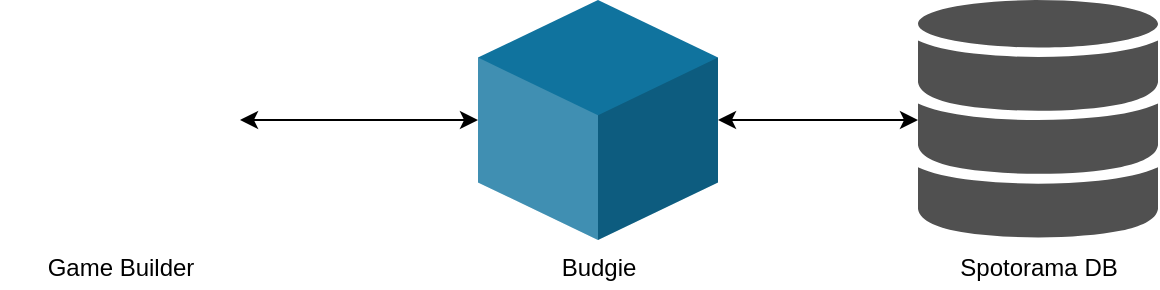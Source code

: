 <mxfile version="13.9.7" type="github">
  <diagram id="JN9SQGumUfse3FGNZzMo" name="Page-1">
    <mxGraphModel dx="1348" dy="663" grid="1" gridSize="10" guides="1" tooltips="1" connect="1" arrows="1" fold="1" page="1" pageScale="1" pageWidth="827" pageHeight="1169" math="0" shadow="0">
      <root>
        <mxCell id="0" />
        <mxCell id="1" parent="0" />
        <mxCell id="XRyb0xycZNulAZf5XCpH-7" value="" style="group" vertex="1" connectable="0" parent="1">
          <mxGeometry x="41" y="40" width="187" height="144" as="geometry" />
        </mxCell>
        <mxCell id="XRyb0xycZNulAZf5XCpH-4" value="Game Builder" style="shape=image;html=1;verticalAlign=top;verticalLabelPosition=bottom;labelBackgroundColor=#ffffff;imageAspect=0;aspect=fixed;image=https://cdn2.iconfinder.com/data/icons/circle-icons-1/64/browser-128.png" vertex="1" parent="XRyb0xycZNulAZf5XCpH-7">
          <mxGeometry width="120" height="120" as="geometry" />
        </mxCell>
        <mxCell id="XRyb0xycZNulAZf5XCpH-27" value="" style="endArrow=classic;startArrow=classic;html=1;entryX=0;entryY=0;entryDx=0;entryDy=60;entryPerimeter=0;" edge="1" parent="XRyb0xycZNulAZf5XCpH-7" target="XRyb0xycZNulAZf5XCpH-17">
          <mxGeometry width="50" height="50" relative="1" as="geometry">
            <mxPoint x="120" y="60" as="sourcePoint" />
            <mxPoint x="170" y="10" as="targetPoint" />
          </mxGeometry>
        </mxCell>
        <mxCell id="XRyb0xycZNulAZf5XCpH-17" value="Budgie" style="verticalLabelPosition=bottom;verticalAlign=top;html=1;shape=mxgraph.infographic.shadedCube;isoAngle=15;fillColor=#10739E;strokeColor=none;" vertex="1" parent="1">
          <mxGeometry x="280" y="40" width="120" height="120" as="geometry" />
        </mxCell>
        <mxCell id="XRyb0xycZNulAZf5XCpH-14" value="Spotorama DB" style="shadow=0;dashed=0;html=1;strokeColor=none;fillColor=#505050;labelPosition=center;verticalLabelPosition=bottom;verticalAlign=top;outlineConnect=0;align=center;shape=mxgraph.office.databases.database_mini_3;" vertex="1" parent="1">
          <mxGeometry x="500" y="40" width="120" height="120" as="geometry" />
        </mxCell>
        <mxCell id="XRyb0xycZNulAZf5XCpH-25" value="" style="endArrow=classic;startArrow=classic;html=1;exitX=0;exitY=0;exitDx=120;exitDy=60;exitPerimeter=0;" edge="1" parent="1" source="XRyb0xycZNulAZf5XCpH-17" target="XRyb0xycZNulAZf5XCpH-14">
          <mxGeometry width="50" height="50" relative="1" as="geometry">
            <mxPoint x="450" y="90" as="sourcePoint" />
            <mxPoint x="500" y="40" as="targetPoint" />
          </mxGeometry>
        </mxCell>
      </root>
    </mxGraphModel>
  </diagram>
</mxfile>
